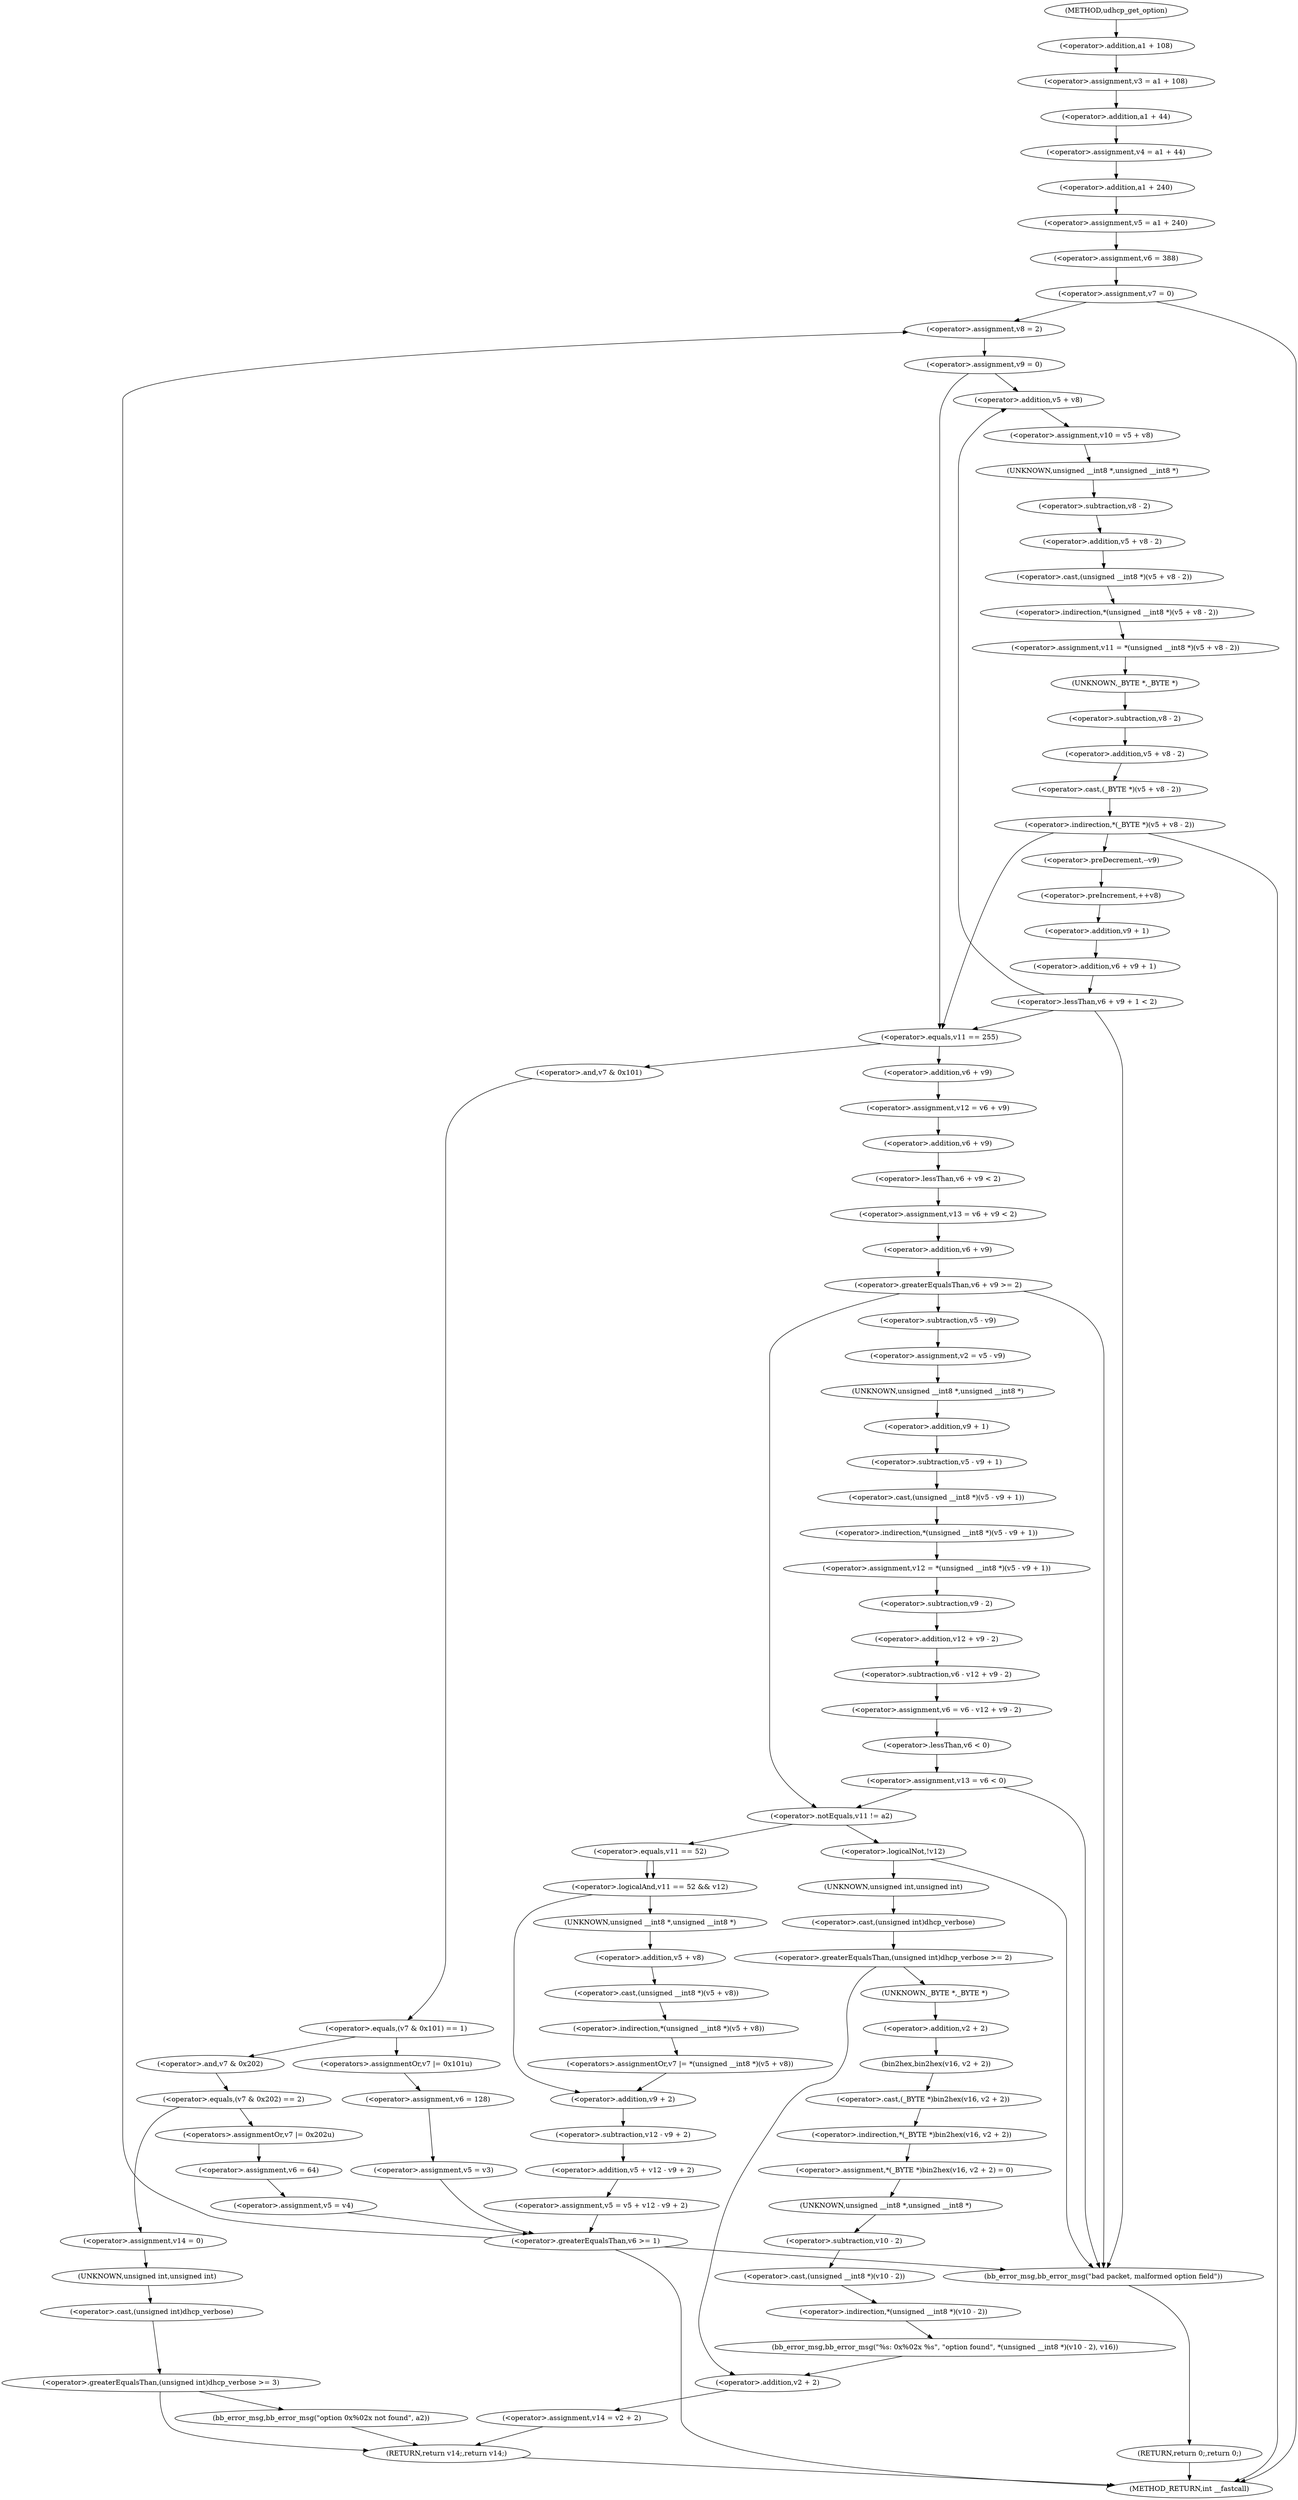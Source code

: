 digraph udhcp_get_option {  
"1000133" [label = "(<operator>.assignment,v3 = a1 + 108)" ]
"1000135" [label = "(<operator>.addition,a1 + 108)" ]
"1000138" [label = "(<operator>.assignment,v4 = a1 + 44)" ]
"1000140" [label = "(<operator>.addition,a1 + 44)" ]
"1000143" [label = "(<operator>.assignment,v5 = a1 + 240)" ]
"1000145" [label = "(<operator>.addition,a1 + 240)" ]
"1000148" [label = "(<operator>.assignment,v6 = 388)" ]
"1000151" [label = "(<operator>.assignment,v7 = 0)" ]
"1000157" [label = "(<operator>.assignment,v8 = 2)" ]
"1000160" [label = "(<operator>.assignment,v9 = 0)" ]
"1000166" [label = "(<operator>.assignment,v10 = v5 + v8)" ]
"1000168" [label = "(<operator>.addition,v5 + v8)" ]
"1000171" [label = "(<operator>.assignment,v11 = *(unsigned __int8 *)(v5 + v8 - 2))" ]
"1000173" [label = "(<operator>.indirection,*(unsigned __int8 *)(v5 + v8 - 2))" ]
"1000174" [label = "(<operator>.cast,(unsigned __int8 *)(v5 + v8 - 2))" ]
"1000175" [label = "(UNKNOWN,unsigned __int8 *,unsigned __int8 *)" ]
"1000176" [label = "(<operator>.addition,v5 + v8 - 2)" ]
"1000178" [label = "(<operator>.subtraction,v8 - 2)" ]
"1000182" [label = "(<operator>.indirection,*(_BYTE *)(v5 + v8 - 2))" ]
"1000183" [label = "(<operator>.cast,(_BYTE *)(v5 + v8 - 2))" ]
"1000184" [label = "(UNKNOWN,_BYTE *,_BYTE *)" ]
"1000185" [label = "(<operator>.addition,v5 + v8 - 2)" ]
"1000187" [label = "(<operator>.subtraction,v8 - 2)" ]
"1000191" [label = "(<operator>.preDecrement,--v9)" ]
"1000193" [label = "(<operator>.preIncrement,++v8)" ]
"1000196" [label = "(<operator>.lessThan,v6 + v9 + 1 < 2)" ]
"1000197" [label = "(<operator>.addition,v6 + v9 + 1)" ]
"1000199" [label = "(<operator>.addition,v9 + 1)" ]
"1000205" [label = "(<operator>.equals,v11 == 255)" ]
"1000210" [label = "(<operator>.equals,(v7 & 0x101) == 1)" ]
"1000211" [label = "(<operator>.and,v7 & 0x101)" ]
"1000216" [label = "(<operators>.assignmentOr,v7 |= 0x101u)" ]
"1000219" [label = "(<operator>.assignment,v6 = 128)" ]
"1000222" [label = "(<operator>.assignment,v5 = v3)" ]
"1000227" [label = "(<operator>.equals,(v7 & 0x202) == 2)" ]
"1000228" [label = "(<operator>.and,v7 & 0x202)" ]
"1000233" [label = "(<operators>.assignmentOr,v7 |= 0x202u)" ]
"1000236" [label = "(<operator>.assignment,v6 = 64)" ]
"1000239" [label = "(<operator>.assignment,v5 = v4)" ]
"1000243" [label = "(<operator>.assignment,v14 = 0)" ]
"1000247" [label = "(<operator>.greaterEqualsThan,(unsigned int)dhcp_verbose >= 3)" ]
"1000248" [label = "(<operator>.cast,(unsigned int)dhcp_verbose)" ]
"1000249" [label = "(UNKNOWN,unsigned int,unsigned int)" ]
"1000252" [label = "(bb_error_msg,bb_error_msg(\"option 0x%02x not found\", a2))" ]
"1000257" [label = "(<operator>.assignment,v12 = v6 + v9)" ]
"1000259" [label = "(<operator>.addition,v6 + v9)" ]
"1000262" [label = "(<operator>.assignment,v13 = v6 + v9 < 2)" ]
"1000264" [label = "(<operator>.lessThan,v6 + v9 < 2)" ]
"1000265" [label = "(<operator>.addition,v6 + v9)" ]
"1000270" [label = "(<operator>.greaterEqualsThan,v6 + v9 >= 2)" ]
"1000271" [label = "(<operator>.addition,v6 + v9)" ]
"1000276" [label = "(<operator>.assignment,v2 = v5 - v9)" ]
"1000278" [label = "(<operator>.subtraction,v5 - v9)" ]
"1000281" [label = "(<operator>.assignment,v12 = *(unsigned __int8 *)(v5 - v9 + 1))" ]
"1000283" [label = "(<operator>.indirection,*(unsigned __int8 *)(v5 - v9 + 1))" ]
"1000284" [label = "(<operator>.cast,(unsigned __int8 *)(v5 - v9 + 1))" ]
"1000285" [label = "(UNKNOWN,unsigned __int8 *,unsigned __int8 *)" ]
"1000286" [label = "(<operator>.subtraction,v5 - v9 + 1)" ]
"1000288" [label = "(<operator>.addition,v9 + 1)" ]
"1000291" [label = "(<operator>.assignment,v6 = v6 - v12 + v9 - 2)" ]
"1000293" [label = "(<operator>.subtraction,v6 - v12 + v9 - 2)" ]
"1000295" [label = "(<operator>.addition,v12 + v9 - 2)" ]
"1000297" [label = "(<operator>.subtraction,v9 - 2)" ]
"1000300" [label = "(<operator>.assignment,v13 = v6 < 0)" ]
"1000302" [label = "(<operator>.lessThan,v6 < 0)" ]
"1000309" [label = "(<operator>.notEquals,v11 != a2)" ]
"1000314" [label = "(<operator>.logicalAnd,v11 == 52 && v12)" ]
"1000315" [label = "(<operator>.equals,v11 == 52)" ]
"1000319" [label = "(<operators>.assignmentOr,v7 |= *(unsigned __int8 *)(v5 + v8))" ]
"1000321" [label = "(<operator>.indirection,*(unsigned __int8 *)(v5 + v8))" ]
"1000322" [label = "(<operator>.cast,(unsigned __int8 *)(v5 + v8))" ]
"1000323" [label = "(UNKNOWN,unsigned __int8 *,unsigned __int8 *)" ]
"1000324" [label = "(<operator>.addition,v5 + v8)" ]
"1000327" [label = "(<operator>.assignment,v5 = v5 + v12 - v9 + 2)" ]
"1000329" [label = "(<operator>.addition,v5 + v12 - v9 + 2)" ]
"1000331" [label = "(<operator>.subtraction,v12 - v9 + 2)" ]
"1000333" [label = "(<operator>.addition,v9 + 2)" ]
"1000338" [label = "(<operator>.greaterEqualsThan,v6 >= 1)" ]
"1000344" [label = "(<operator>.logicalNot,!v12)" ]
"1000348" [label = "(bb_error_msg,bb_error_msg(\"bad packet, malformed option field\"))" ]
"1000350" [label = "(RETURN,return 0;,return 0;)" ]
"1000353" [label = "(<operator>.greaterEqualsThan,(unsigned int)dhcp_verbose >= 2)" ]
"1000354" [label = "(<operator>.cast,(unsigned int)dhcp_verbose)" ]
"1000355" [label = "(UNKNOWN,unsigned int,unsigned int)" ]
"1000359" [label = "(<operator>.assignment,*(_BYTE *)bin2hex(v16, v2 + 2) = 0)" ]
"1000360" [label = "(<operator>.indirection,*(_BYTE *)bin2hex(v16, v2 + 2))" ]
"1000361" [label = "(<operator>.cast,(_BYTE *)bin2hex(v16, v2 + 2))" ]
"1000362" [label = "(UNKNOWN,_BYTE *,_BYTE *)" ]
"1000363" [label = "(bin2hex,bin2hex(v16, v2 + 2))" ]
"1000365" [label = "(<operator>.addition,v2 + 2)" ]
"1000369" [label = "(bb_error_msg,bb_error_msg(\"%s: 0x%02x %s\", \"option found\", *(unsigned __int8 *)(v10 - 2), v16))" ]
"1000372" [label = "(<operator>.indirection,*(unsigned __int8 *)(v10 - 2))" ]
"1000373" [label = "(<operator>.cast,(unsigned __int8 *)(v10 - 2))" ]
"1000374" [label = "(UNKNOWN,unsigned __int8 *,unsigned __int8 *)" ]
"1000375" [label = "(<operator>.subtraction,v10 - 2)" ]
"1000379" [label = "(<operator>.assignment,v14 = v2 + 2)" ]
"1000381" [label = "(<operator>.addition,v2 + 2)" ]
"1000384" [label = "(RETURN,return v14;,return v14;)" ]
"1000115" [label = "(METHOD,udhcp_get_option)" ]
"1000386" [label = "(METHOD_RETURN,int __fastcall)" ]
  "1000133" -> "1000140" 
  "1000135" -> "1000133" 
  "1000138" -> "1000145" 
  "1000140" -> "1000138" 
  "1000143" -> "1000148" 
  "1000145" -> "1000143" 
  "1000148" -> "1000151" 
  "1000151" -> "1000386" 
  "1000151" -> "1000157" 
  "1000157" -> "1000160" 
  "1000160" -> "1000168" 
  "1000160" -> "1000205" 
  "1000166" -> "1000175" 
  "1000168" -> "1000166" 
  "1000171" -> "1000184" 
  "1000173" -> "1000171" 
  "1000174" -> "1000173" 
  "1000175" -> "1000178" 
  "1000176" -> "1000174" 
  "1000178" -> "1000176" 
  "1000182" -> "1000386" 
  "1000182" -> "1000205" 
  "1000182" -> "1000191" 
  "1000183" -> "1000182" 
  "1000184" -> "1000187" 
  "1000185" -> "1000183" 
  "1000187" -> "1000185" 
  "1000191" -> "1000193" 
  "1000193" -> "1000199" 
  "1000196" -> "1000168" 
  "1000196" -> "1000205" 
  "1000196" -> "1000348" 
  "1000197" -> "1000196" 
  "1000199" -> "1000197" 
  "1000205" -> "1000211" 
  "1000205" -> "1000259" 
  "1000210" -> "1000216" 
  "1000210" -> "1000228" 
  "1000211" -> "1000210" 
  "1000216" -> "1000219" 
  "1000219" -> "1000222" 
  "1000222" -> "1000338" 
  "1000227" -> "1000233" 
  "1000227" -> "1000243" 
  "1000228" -> "1000227" 
  "1000233" -> "1000236" 
  "1000236" -> "1000239" 
  "1000239" -> "1000338" 
  "1000243" -> "1000249" 
  "1000247" -> "1000252" 
  "1000247" -> "1000384" 
  "1000248" -> "1000247" 
  "1000249" -> "1000248" 
  "1000252" -> "1000384" 
  "1000257" -> "1000265" 
  "1000259" -> "1000257" 
  "1000262" -> "1000271" 
  "1000264" -> "1000262" 
  "1000265" -> "1000264" 
  "1000270" -> "1000278" 
  "1000270" -> "1000348" 
  "1000270" -> "1000309" 
  "1000271" -> "1000270" 
  "1000276" -> "1000285" 
  "1000278" -> "1000276" 
  "1000281" -> "1000297" 
  "1000283" -> "1000281" 
  "1000284" -> "1000283" 
  "1000285" -> "1000288" 
  "1000286" -> "1000284" 
  "1000288" -> "1000286" 
  "1000291" -> "1000302" 
  "1000293" -> "1000291" 
  "1000295" -> "1000293" 
  "1000297" -> "1000295" 
  "1000300" -> "1000348" 
  "1000300" -> "1000309" 
  "1000302" -> "1000300" 
  "1000309" -> "1000315" 
  "1000309" -> "1000344" 
  "1000314" -> "1000323" 
  "1000314" -> "1000333" 
  "1000315" -> "1000314" 
  "1000315" -> "1000314" 
  "1000319" -> "1000333" 
  "1000321" -> "1000319" 
  "1000322" -> "1000321" 
  "1000323" -> "1000324" 
  "1000324" -> "1000322" 
  "1000327" -> "1000338" 
  "1000329" -> "1000327" 
  "1000331" -> "1000329" 
  "1000333" -> "1000331" 
  "1000338" -> "1000386" 
  "1000338" -> "1000157" 
  "1000338" -> "1000348" 
  "1000344" -> "1000355" 
  "1000344" -> "1000348" 
  "1000348" -> "1000350" 
  "1000350" -> "1000386" 
  "1000353" -> "1000362" 
  "1000353" -> "1000381" 
  "1000354" -> "1000353" 
  "1000355" -> "1000354" 
  "1000359" -> "1000374" 
  "1000360" -> "1000359" 
  "1000361" -> "1000360" 
  "1000362" -> "1000365" 
  "1000363" -> "1000361" 
  "1000365" -> "1000363" 
  "1000369" -> "1000381" 
  "1000372" -> "1000369" 
  "1000373" -> "1000372" 
  "1000374" -> "1000375" 
  "1000375" -> "1000373" 
  "1000379" -> "1000384" 
  "1000381" -> "1000379" 
  "1000384" -> "1000386" 
  "1000115" -> "1000135" 
}

